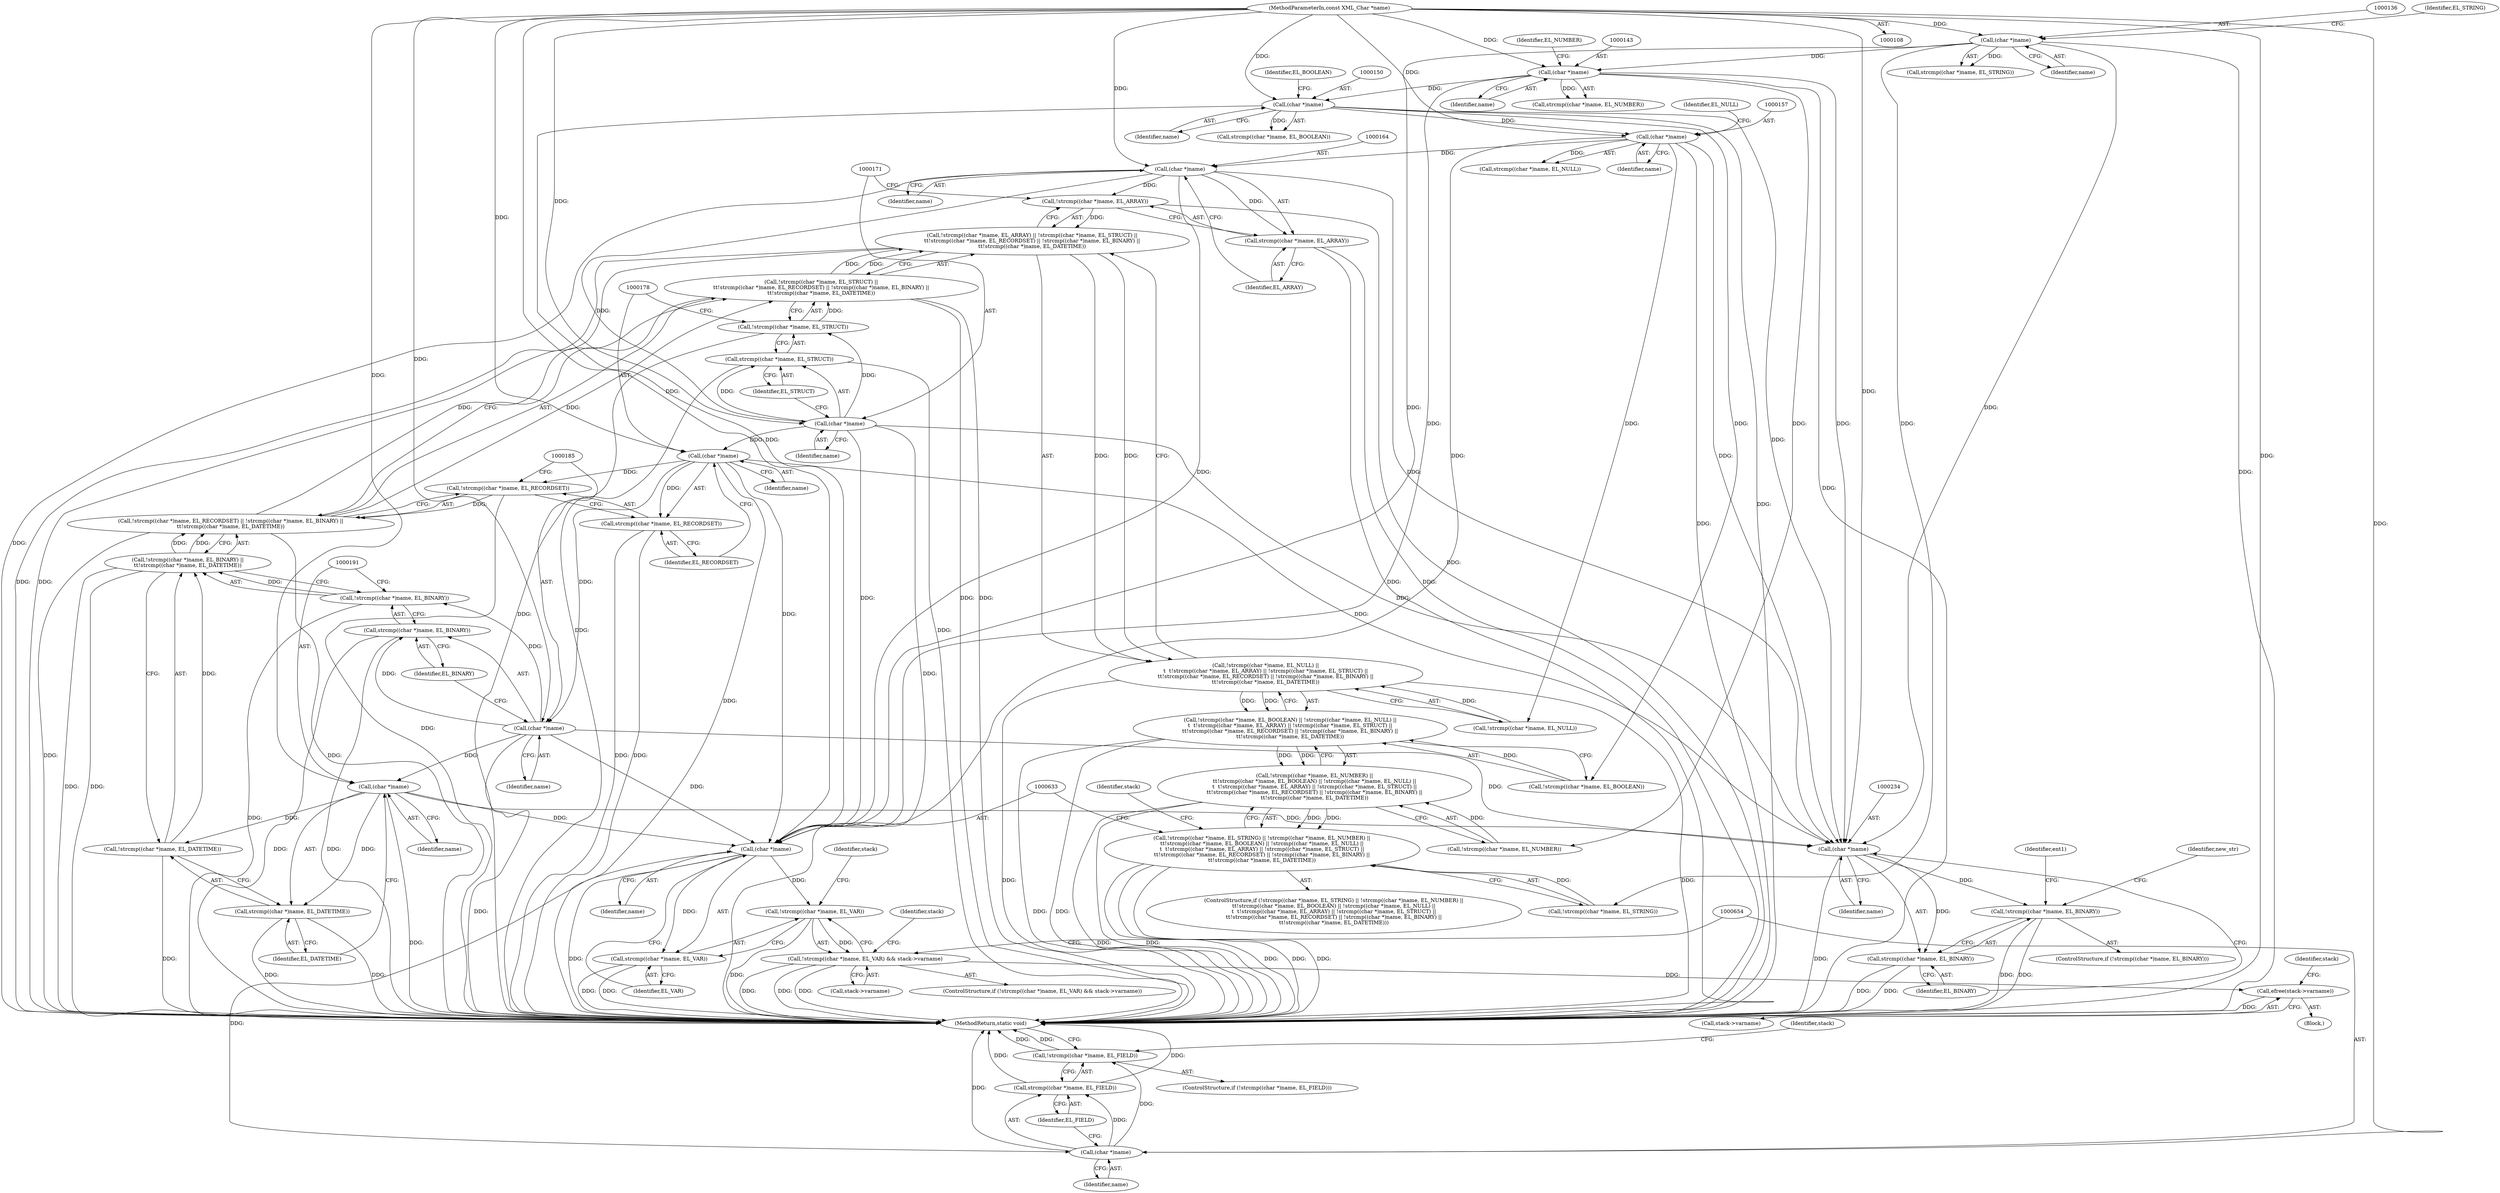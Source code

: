 digraph "0_php-src_8d2539fa0faf3f63e1d1e7635347c5b9e777d47b@pointer" {
"1000163" [label="(Call,(char *)name)"];
"1000156" [label="(Call,(char *)name)"];
"1000149" [label="(Call,(char *)name)"];
"1000142" [label="(Call,(char *)name)"];
"1000135" [label="(Call,(char *)name)"];
"1000110" [label="(MethodParameterIn,const XML_Char *name)"];
"1000161" [label="(Call,!strcmp((char *)name, EL_ARRAY))"];
"1000160" [label="(Call,!strcmp((char *)name, EL_ARRAY) || !strcmp((char *)name, EL_STRUCT) ||\n\t\t!strcmp((char *)name, EL_RECORDSET) || !strcmp((char *)name, EL_BINARY) ||\n\t\t!strcmp((char *)name, EL_DATETIME))"];
"1000153" [label="(Call,!strcmp((char *)name, EL_NULL) ||\n\t  \t!strcmp((char *)name, EL_ARRAY) || !strcmp((char *)name, EL_STRUCT) ||\n\t\t!strcmp((char *)name, EL_RECORDSET) || !strcmp((char *)name, EL_BINARY) ||\n\t\t!strcmp((char *)name, EL_DATETIME))"];
"1000146" [label="(Call,!strcmp((char *)name, EL_BOOLEAN) || !strcmp((char *)name, EL_NULL) ||\n\t  \t!strcmp((char *)name, EL_ARRAY) || !strcmp((char *)name, EL_STRUCT) ||\n\t\t!strcmp((char *)name, EL_RECORDSET) || !strcmp((char *)name, EL_BINARY) ||\n\t\t!strcmp((char *)name, EL_DATETIME))"];
"1000139" [label="(Call,!strcmp((char *)name, EL_NUMBER) ||\n\t\t!strcmp((char *)name, EL_BOOLEAN) || !strcmp((char *)name, EL_NULL) ||\n\t  \t!strcmp((char *)name, EL_ARRAY) || !strcmp((char *)name, EL_STRUCT) ||\n\t\t!strcmp((char *)name, EL_RECORDSET) || !strcmp((char *)name, EL_BINARY) ||\n\t\t!strcmp((char *)name, EL_DATETIME))"];
"1000132" [label="(Call,!strcmp((char *)name, EL_STRING) || !strcmp((char *)name, EL_NUMBER) ||\n\t\t!strcmp((char *)name, EL_BOOLEAN) || !strcmp((char *)name, EL_NULL) ||\n\t  \t!strcmp((char *)name, EL_ARRAY) || !strcmp((char *)name, EL_STRUCT) ||\n\t\t!strcmp((char *)name, EL_RECORDSET) || !strcmp((char *)name, EL_BINARY) ||\n\t\t!strcmp((char *)name, EL_DATETIME))"];
"1000162" [label="(Call,strcmp((char *)name, EL_ARRAY))"];
"1000170" [label="(Call,(char *)name)"];
"1000168" [label="(Call,!strcmp((char *)name, EL_STRUCT))"];
"1000167" [label="(Call,!strcmp((char *)name, EL_STRUCT) ||\n\t\t!strcmp((char *)name, EL_RECORDSET) || !strcmp((char *)name, EL_BINARY) ||\n\t\t!strcmp((char *)name, EL_DATETIME))"];
"1000169" [label="(Call,strcmp((char *)name, EL_STRUCT))"];
"1000177" [label="(Call,(char *)name)"];
"1000175" [label="(Call,!strcmp((char *)name, EL_RECORDSET))"];
"1000174" [label="(Call,!strcmp((char *)name, EL_RECORDSET) || !strcmp((char *)name, EL_BINARY) ||\n\t\t!strcmp((char *)name, EL_DATETIME))"];
"1000176" [label="(Call,strcmp((char *)name, EL_RECORDSET))"];
"1000184" [label="(Call,(char *)name)"];
"1000182" [label="(Call,!strcmp((char *)name, EL_BINARY))"];
"1000181" [label="(Call,!strcmp((char *)name, EL_BINARY) ||\n\t\t!strcmp((char *)name, EL_DATETIME))"];
"1000183" [label="(Call,strcmp((char *)name, EL_BINARY))"];
"1000190" [label="(Call,(char *)name)"];
"1000188" [label="(Call,!strcmp((char *)name, EL_DATETIME))"];
"1000189" [label="(Call,strcmp((char *)name, EL_DATETIME))"];
"1000233" [label="(Call,(char *)name)"];
"1000231" [label="(Call,!strcmp((char *)name, EL_BINARY))"];
"1000232" [label="(Call,strcmp((char *)name, EL_BINARY))"];
"1000632" [label="(Call,(char *)name)"];
"1000630" [label="(Call,!strcmp((char *)name, EL_VAR))"];
"1000629" [label="(Call,!strcmp((char *)name, EL_VAR) && stack->varname)"];
"1000640" [label="(Call,efree(stack->varname))"];
"1000631" [label="(Call,strcmp((char *)name, EL_VAR))"];
"1000653" [label="(Call,(char *)name)"];
"1000651" [label="(Call,!strcmp((char *)name, EL_FIELD))"];
"1000652" [label="(Call,strcmp((char *)name, EL_FIELD))"];
"1000641" [label="(Call,stack->varname)"];
"1000175" [label="(Call,!strcmp((char *)name, EL_RECORDSET))"];
"1000180" [label="(Identifier,EL_RECORDSET)"];
"1000640" [label="(Call,efree(stack->varname))"];
"1000142" [label="(Call,(char *)name)"];
"1000140" [label="(Call,!strcmp((char *)name, EL_NUMBER))"];
"1000637" [label="(Identifier,stack)"];
"1000153" [label="(Call,!strcmp((char *)name, EL_NULL) ||\n\t  \t!strcmp((char *)name, EL_ARRAY) || !strcmp((char *)name, EL_STRUCT) ||\n\t\t!strcmp((char *)name, EL_RECORDSET) || !strcmp((char *)name, EL_BINARY) ||\n\t\t!strcmp((char *)name, EL_DATETIME))"];
"1000235" [label="(Identifier,name)"];
"1000155" [label="(Call,strcmp((char *)name, EL_NULL))"];
"1000177" [label="(Call,(char *)name)"];
"1000192" [label="(Identifier,name)"];
"1000169" [label="(Call,strcmp((char *)name, EL_STRUCT))"];
"1000646" [label="(Identifier,stack)"];
"1000145" [label="(Identifier,EL_NUMBER)"];
"1000193" [label="(Identifier,EL_DATETIME)"];
"1000189" [label="(Call,strcmp((char *)name, EL_DATETIME))"];
"1000236" [label="(Identifier,EL_BINARY)"];
"1000166" [label="(Identifier,EL_ARRAY)"];
"1000181" [label="(Call,!strcmp((char *)name, EL_BINARY) ||\n\t\t!strcmp((char *)name, EL_DATETIME))"];
"1000182" [label="(Call,!strcmp((char *)name, EL_BINARY))"];
"1000141" [label="(Call,strcmp((char *)name, EL_NUMBER))"];
"1000162" [label="(Call,strcmp((char *)name, EL_ARRAY))"];
"1000183" [label="(Call,strcmp((char *)name, EL_BINARY))"];
"1000156" [label="(Call,(char *)name)"];
"1000163" [label="(Call,(char *)name)"];
"1000135" [label="(Call,(char *)name)"];
"1000176" [label="(Call,strcmp((char *)name, EL_RECORDSET))"];
"1000650" [label="(ControlStructure,if (!strcmp((char *)name, EL_FIELD)))"];
"1000233" [label="(Call,(char *)name)"];
"1000147" [label="(Call,!strcmp((char *)name, EL_BOOLEAN))"];
"1000232" [label="(Call,strcmp((char *)name, EL_BINARY))"];
"1000240" [label="(Identifier,new_str)"];
"1000652" [label="(Call,strcmp((char *)name, EL_FIELD))"];
"1000134" [label="(Call,strcmp((char *)name, EL_STRING))"];
"1000152" [label="(Identifier,EL_BOOLEAN)"];
"1000639" [label="(Block,)"];
"1000132" [label="(Call,!strcmp((char *)name, EL_STRING) || !strcmp((char *)name, EL_NUMBER) ||\n\t\t!strcmp((char *)name, EL_BOOLEAN) || !strcmp((char *)name, EL_NULL) ||\n\t  \t!strcmp((char *)name, EL_ARRAY) || !strcmp((char *)name, EL_STRUCT) ||\n\t\t!strcmp((char *)name, EL_RECORDSET) || !strcmp((char *)name, EL_BINARY) ||\n\t\t!strcmp((char *)name, EL_DATETIME))"];
"1000158" [label="(Identifier,name)"];
"1000137" [label="(Identifier,name)"];
"1000188" [label="(Call,!strcmp((char *)name, EL_DATETIME))"];
"1000631" [label="(Call,strcmp((char *)name, EL_VAR))"];
"1000635" [label="(Identifier,EL_VAR)"];
"1000154" [label="(Call,!strcmp((char *)name, EL_NULL))"];
"1000656" [label="(Identifier,EL_FIELD)"];
"1000138" [label="(Identifier,EL_STRING)"];
"1000110" [label="(MethodParameterIn,const XML_Char *name)"];
"1000634" [label="(Identifier,name)"];
"1000173" [label="(Identifier,EL_STRUCT)"];
"1000660" [label="(Identifier,stack)"];
"1000170" [label="(Call,(char *)name)"];
"1000630" [label="(Call,!strcmp((char *)name, EL_VAR))"];
"1000151" [label="(Identifier,name)"];
"1000671" [label="(MethodReturn,static void)"];
"1000165" [label="(Identifier,name)"];
"1000149" [label="(Call,(char *)name)"];
"1000187" [label="(Identifier,EL_BINARY)"];
"1000642" [label="(Identifier,stack)"];
"1000196" [label="(Identifier,stack)"];
"1000231" [label="(Call,!strcmp((char *)name, EL_BINARY))"];
"1000167" [label="(Call,!strcmp((char *)name, EL_STRUCT) ||\n\t\t!strcmp((char *)name, EL_RECORDSET) || !strcmp((char *)name, EL_BINARY) ||\n\t\t!strcmp((char *)name, EL_DATETIME))"];
"1000653" [label="(Call,(char *)name)"];
"1000148" [label="(Call,strcmp((char *)name, EL_BOOLEAN))"];
"1000146" [label="(Call,!strcmp((char *)name, EL_BOOLEAN) || !strcmp((char *)name, EL_NULL) ||\n\t  \t!strcmp((char *)name, EL_ARRAY) || !strcmp((char *)name, EL_STRUCT) ||\n\t\t!strcmp((char *)name, EL_RECORDSET) || !strcmp((char *)name, EL_BINARY) ||\n\t\t!strcmp((char *)name, EL_DATETIME))"];
"1000190" [label="(Call,(char *)name)"];
"1000144" [label="(Identifier,name)"];
"1000168" [label="(Call,!strcmp((char *)name, EL_STRUCT))"];
"1000186" [label="(Identifier,name)"];
"1000161" [label="(Call,!strcmp((char *)name, EL_ARRAY))"];
"1000636" [label="(Call,stack->varname)"];
"1000160" [label="(Call,!strcmp((char *)name, EL_ARRAY) || !strcmp((char *)name, EL_STRUCT) ||\n\t\t!strcmp((char *)name, EL_RECORDSET) || !strcmp((char *)name, EL_BINARY) ||\n\t\t!strcmp((char *)name, EL_DATETIME))"];
"1000174" [label="(Call,!strcmp((char *)name, EL_RECORDSET) || !strcmp((char *)name, EL_BINARY) ||\n\t\t!strcmp((char *)name, EL_DATETIME))"];
"1000628" [label="(ControlStructure,if (!strcmp((char *)name, EL_VAR) && stack->varname))"];
"1000632" [label="(Call,(char *)name)"];
"1000655" [label="(Identifier,name)"];
"1000131" [label="(ControlStructure,if (!strcmp((char *)name, EL_STRING) || !strcmp((char *)name, EL_NUMBER) ||\n\t\t!strcmp((char *)name, EL_BOOLEAN) || !strcmp((char *)name, EL_NULL) ||\n\t  \t!strcmp((char *)name, EL_ARRAY) || !strcmp((char *)name, EL_STRUCT) ||\n\t\t!strcmp((char *)name, EL_RECORDSET) || !strcmp((char *)name, EL_BINARY) ||\n\t\t!strcmp((char *)name, EL_DATETIME)))"];
"1000133" [label="(Call,!strcmp((char *)name, EL_STRING))"];
"1000230" [label="(ControlStructure,if (!strcmp((char *)name, EL_BINARY)))"];
"1000651" [label="(Call,!strcmp((char *)name, EL_FIELD))"];
"1000629" [label="(Call,!strcmp((char *)name, EL_VAR) && stack->varname)"];
"1000184" [label="(Call,(char *)name)"];
"1000139" [label="(Call,!strcmp((char *)name, EL_NUMBER) ||\n\t\t!strcmp((char *)name, EL_BOOLEAN) || !strcmp((char *)name, EL_NULL) ||\n\t  \t!strcmp((char *)name, EL_ARRAY) || !strcmp((char *)name, EL_STRUCT) ||\n\t\t!strcmp((char *)name, EL_RECORDSET) || !strcmp((char *)name, EL_BINARY) ||\n\t\t!strcmp((char *)name, EL_DATETIME))"];
"1000288" [label="(Identifier,ent1)"];
"1000159" [label="(Identifier,EL_NULL)"];
"1000179" [label="(Identifier,name)"];
"1000172" [label="(Identifier,name)"];
"1000163" -> "1000162"  [label="AST: "];
"1000163" -> "1000165"  [label="CFG: "];
"1000164" -> "1000163"  [label="AST: "];
"1000165" -> "1000163"  [label="AST: "];
"1000166" -> "1000163"  [label="CFG: "];
"1000163" -> "1000671"  [label="DDG: "];
"1000163" -> "1000161"  [label="DDG: "];
"1000163" -> "1000162"  [label="DDG: "];
"1000156" -> "1000163"  [label="DDG: "];
"1000110" -> "1000163"  [label="DDG: "];
"1000163" -> "1000170"  [label="DDG: "];
"1000163" -> "1000233"  [label="DDG: "];
"1000163" -> "1000632"  [label="DDG: "];
"1000156" -> "1000155"  [label="AST: "];
"1000156" -> "1000158"  [label="CFG: "];
"1000157" -> "1000156"  [label="AST: "];
"1000158" -> "1000156"  [label="AST: "];
"1000159" -> "1000156"  [label="CFG: "];
"1000156" -> "1000671"  [label="DDG: "];
"1000156" -> "1000154"  [label="DDG: "];
"1000156" -> "1000155"  [label="DDG: "];
"1000149" -> "1000156"  [label="DDG: "];
"1000110" -> "1000156"  [label="DDG: "];
"1000156" -> "1000233"  [label="DDG: "];
"1000156" -> "1000632"  [label="DDG: "];
"1000149" -> "1000148"  [label="AST: "];
"1000149" -> "1000151"  [label="CFG: "];
"1000150" -> "1000149"  [label="AST: "];
"1000151" -> "1000149"  [label="AST: "];
"1000152" -> "1000149"  [label="CFG: "];
"1000149" -> "1000671"  [label="DDG: "];
"1000149" -> "1000147"  [label="DDG: "];
"1000149" -> "1000148"  [label="DDG: "];
"1000142" -> "1000149"  [label="DDG: "];
"1000110" -> "1000149"  [label="DDG: "];
"1000149" -> "1000233"  [label="DDG: "];
"1000149" -> "1000632"  [label="DDG: "];
"1000142" -> "1000141"  [label="AST: "];
"1000142" -> "1000144"  [label="CFG: "];
"1000143" -> "1000142"  [label="AST: "];
"1000144" -> "1000142"  [label="AST: "];
"1000145" -> "1000142"  [label="CFG: "];
"1000142" -> "1000671"  [label="DDG: "];
"1000142" -> "1000140"  [label="DDG: "];
"1000142" -> "1000141"  [label="DDG: "];
"1000135" -> "1000142"  [label="DDG: "];
"1000110" -> "1000142"  [label="DDG: "];
"1000142" -> "1000233"  [label="DDG: "];
"1000142" -> "1000632"  [label="DDG: "];
"1000135" -> "1000134"  [label="AST: "];
"1000135" -> "1000137"  [label="CFG: "];
"1000136" -> "1000135"  [label="AST: "];
"1000137" -> "1000135"  [label="AST: "];
"1000138" -> "1000135"  [label="CFG: "];
"1000135" -> "1000671"  [label="DDG: "];
"1000135" -> "1000133"  [label="DDG: "];
"1000135" -> "1000134"  [label="DDG: "];
"1000110" -> "1000135"  [label="DDG: "];
"1000135" -> "1000233"  [label="DDG: "];
"1000135" -> "1000632"  [label="DDG: "];
"1000110" -> "1000108"  [label="AST: "];
"1000110" -> "1000671"  [label="DDG: "];
"1000110" -> "1000170"  [label="DDG: "];
"1000110" -> "1000177"  [label="DDG: "];
"1000110" -> "1000184"  [label="DDG: "];
"1000110" -> "1000190"  [label="DDG: "];
"1000110" -> "1000233"  [label="DDG: "];
"1000110" -> "1000632"  [label="DDG: "];
"1000110" -> "1000653"  [label="DDG: "];
"1000161" -> "1000160"  [label="AST: "];
"1000161" -> "1000162"  [label="CFG: "];
"1000162" -> "1000161"  [label="AST: "];
"1000171" -> "1000161"  [label="CFG: "];
"1000160" -> "1000161"  [label="CFG: "];
"1000161" -> "1000671"  [label="DDG: "];
"1000161" -> "1000160"  [label="DDG: "];
"1000160" -> "1000153"  [label="AST: "];
"1000160" -> "1000167"  [label="CFG: "];
"1000167" -> "1000160"  [label="AST: "];
"1000153" -> "1000160"  [label="CFG: "];
"1000160" -> "1000671"  [label="DDG: "];
"1000160" -> "1000671"  [label="DDG: "];
"1000160" -> "1000153"  [label="DDG: "];
"1000160" -> "1000153"  [label="DDG: "];
"1000167" -> "1000160"  [label="DDG: "];
"1000167" -> "1000160"  [label="DDG: "];
"1000153" -> "1000146"  [label="AST: "];
"1000153" -> "1000154"  [label="CFG: "];
"1000154" -> "1000153"  [label="AST: "];
"1000146" -> "1000153"  [label="CFG: "];
"1000153" -> "1000671"  [label="DDG: "];
"1000153" -> "1000671"  [label="DDG: "];
"1000153" -> "1000146"  [label="DDG: "];
"1000153" -> "1000146"  [label="DDG: "];
"1000154" -> "1000153"  [label="DDG: "];
"1000146" -> "1000139"  [label="AST: "];
"1000146" -> "1000147"  [label="CFG: "];
"1000147" -> "1000146"  [label="AST: "];
"1000139" -> "1000146"  [label="CFG: "];
"1000146" -> "1000671"  [label="DDG: "];
"1000146" -> "1000671"  [label="DDG: "];
"1000146" -> "1000139"  [label="DDG: "];
"1000146" -> "1000139"  [label="DDG: "];
"1000147" -> "1000146"  [label="DDG: "];
"1000139" -> "1000132"  [label="AST: "];
"1000139" -> "1000140"  [label="CFG: "];
"1000140" -> "1000139"  [label="AST: "];
"1000132" -> "1000139"  [label="CFG: "];
"1000139" -> "1000671"  [label="DDG: "];
"1000139" -> "1000671"  [label="DDG: "];
"1000139" -> "1000132"  [label="DDG: "];
"1000139" -> "1000132"  [label="DDG: "];
"1000140" -> "1000139"  [label="DDG: "];
"1000132" -> "1000131"  [label="AST: "];
"1000132" -> "1000133"  [label="CFG: "];
"1000133" -> "1000132"  [label="AST: "];
"1000196" -> "1000132"  [label="CFG: "];
"1000633" -> "1000132"  [label="CFG: "];
"1000132" -> "1000671"  [label="DDG: "];
"1000132" -> "1000671"  [label="DDG: "];
"1000132" -> "1000671"  [label="DDG: "];
"1000133" -> "1000132"  [label="DDG: "];
"1000162" -> "1000166"  [label="CFG: "];
"1000166" -> "1000162"  [label="AST: "];
"1000162" -> "1000671"  [label="DDG: "];
"1000162" -> "1000671"  [label="DDG: "];
"1000170" -> "1000169"  [label="AST: "];
"1000170" -> "1000172"  [label="CFG: "];
"1000171" -> "1000170"  [label="AST: "];
"1000172" -> "1000170"  [label="AST: "];
"1000173" -> "1000170"  [label="CFG: "];
"1000170" -> "1000671"  [label="DDG: "];
"1000170" -> "1000168"  [label="DDG: "];
"1000170" -> "1000169"  [label="DDG: "];
"1000170" -> "1000177"  [label="DDG: "];
"1000170" -> "1000233"  [label="DDG: "];
"1000170" -> "1000632"  [label="DDG: "];
"1000168" -> "1000167"  [label="AST: "];
"1000168" -> "1000169"  [label="CFG: "];
"1000169" -> "1000168"  [label="AST: "];
"1000178" -> "1000168"  [label="CFG: "];
"1000167" -> "1000168"  [label="CFG: "];
"1000168" -> "1000671"  [label="DDG: "];
"1000168" -> "1000167"  [label="DDG: "];
"1000167" -> "1000174"  [label="CFG: "];
"1000174" -> "1000167"  [label="AST: "];
"1000167" -> "1000671"  [label="DDG: "];
"1000167" -> "1000671"  [label="DDG: "];
"1000174" -> "1000167"  [label="DDG: "];
"1000174" -> "1000167"  [label="DDG: "];
"1000169" -> "1000173"  [label="CFG: "];
"1000173" -> "1000169"  [label="AST: "];
"1000169" -> "1000671"  [label="DDG: "];
"1000169" -> "1000671"  [label="DDG: "];
"1000177" -> "1000176"  [label="AST: "];
"1000177" -> "1000179"  [label="CFG: "];
"1000178" -> "1000177"  [label="AST: "];
"1000179" -> "1000177"  [label="AST: "];
"1000180" -> "1000177"  [label="CFG: "];
"1000177" -> "1000671"  [label="DDG: "];
"1000177" -> "1000175"  [label="DDG: "];
"1000177" -> "1000176"  [label="DDG: "];
"1000177" -> "1000184"  [label="DDG: "];
"1000177" -> "1000233"  [label="DDG: "];
"1000177" -> "1000632"  [label="DDG: "];
"1000175" -> "1000174"  [label="AST: "];
"1000175" -> "1000176"  [label="CFG: "];
"1000176" -> "1000175"  [label="AST: "];
"1000185" -> "1000175"  [label="CFG: "];
"1000174" -> "1000175"  [label="CFG: "];
"1000175" -> "1000671"  [label="DDG: "];
"1000175" -> "1000174"  [label="DDG: "];
"1000174" -> "1000181"  [label="CFG: "];
"1000181" -> "1000174"  [label="AST: "];
"1000174" -> "1000671"  [label="DDG: "];
"1000174" -> "1000671"  [label="DDG: "];
"1000181" -> "1000174"  [label="DDG: "];
"1000181" -> "1000174"  [label="DDG: "];
"1000176" -> "1000180"  [label="CFG: "];
"1000180" -> "1000176"  [label="AST: "];
"1000176" -> "1000671"  [label="DDG: "];
"1000176" -> "1000671"  [label="DDG: "];
"1000184" -> "1000183"  [label="AST: "];
"1000184" -> "1000186"  [label="CFG: "];
"1000185" -> "1000184"  [label="AST: "];
"1000186" -> "1000184"  [label="AST: "];
"1000187" -> "1000184"  [label="CFG: "];
"1000184" -> "1000671"  [label="DDG: "];
"1000184" -> "1000182"  [label="DDG: "];
"1000184" -> "1000183"  [label="DDG: "];
"1000184" -> "1000190"  [label="DDG: "];
"1000184" -> "1000233"  [label="DDG: "];
"1000184" -> "1000632"  [label="DDG: "];
"1000182" -> "1000181"  [label="AST: "];
"1000182" -> "1000183"  [label="CFG: "];
"1000183" -> "1000182"  [label="AST: "];
"1000191" -> "1000182"  [label="CFG: "];
"1000181" -> "1000182"  [label="CFG: "];
"1000182" -> "1000671"  [label="DDG: "];
"1000182" -> "1000181"  [label="DDG: "];
"1000181" -> "1000188"  [label="CFG: "];
"1000188" -> "1000181"  [label="AST: "];
"1000181" -> "1000671"  [label="DDG: "];
"1000181" -> "1000671"  [label="DDG: "];
"1000188" -> "1000181"  [label="DDG: "];
"1000183" -> "1000187"  [label="CFG: "];
"1000187" -> "1000183"  [label="AST: "];
"1000183" -> "1000671"  [label="DDG: "];
"1000183" -> "1000671"  [label="DDG: "];
"1000190" -> "1000189"  [label="AST: "];
"1000190" -> "1000192"  [label="CFG: "];
"1000191" -> "1000190"  [label="AST: "];
"1000192" -> "1000190"  [label="AST: "];
"1000193" -> "1000190"  [label="CFG: "];
"1000190" -> "1000671"  [label="DDG: "];
"1000190" -> "1000188"  [label="DDG: "];
"1000190" -> "1000189"  [label="DDG: "];
"1000190" -> "1000233"  [label="DDG: "];
"1000190" -> "1000632"  [label="DDG: "];
"1000188" -> "1000189"  [label="CFG: "];
"1000189" -> "1000188"  [label="AST: "];
"1000188" -> "1000671"  [label="DDG: "];
"1000189" -> "1000193"  [label="CFG: "];
"1000193" -> "1000189"  [label="AST: "];
"1000189" -> "1000671"  [label="DDG: "];
"1000189" -> "1000671"  [label="DDG: "];
"1000233" -> "1000232"  [label="AST: "];
"1000233" -> "1000235"  [label="CFG: "];
"1000234" -> "1000233"  [label="AST: "];
"1000235" -> "1000233"  [label="AST: "];
"1000236" -> "1000233"  [label="CFG: "];
"1000233" -> "1000671"  [label="DDG: "];
"1000233" -> "1000231"  [label="DDG: "];
"1000233" -> "1000232"  [label="DDG: "];
"1000231" -> "1000230"  [label="AST: "];
"1000231" -> "1000232"  [label="CFG: "];
"1000232" -> "1000231"  [label="AST: "];
"1000240" -> "1000231"  [label="CFG: "];
"1000288" -> "1000231"  [label="CFG: "];
"1000231" -> "1000671"  [label="DDG: "];
"1000231" -> "1000671"  [label="DDG: "];
"1000232" -> "1000236"  [label="CFG: "];
"1000236" -> "1000232"  [label="AST: "];
"1000232" -> "1000671"  [label="DDG: "];
"1000232" -> "1000671"  [label="DDG: "];
"1000632" -> "1000631"  [label="AST: "];
"1000632" -> "1000634"  [label="CFG: "];
"1000633" -> "1000632"  [label="AST: "];
"1000634" -> "1000632"  [label="AST: "];
"1000635" -> "1000632"  [label="CFG: "];
"1000632" -> "1000671"  [label="DDG: "];
"1000632" -> "1000630"  [label="DDG: "];
"1000632" -> "1000631"  [label="DDG: "];
"1000632" -> "1000653"  [label="DDG: "];
"1000630" -> "1000629"  [label="AST: "];
"1000630" -> "1000631"  [label="CFG: "];
"1000631" -> "1000630"  [label="AST: "];
"1000637" -> "1000630"  [label="CFG: "];
"1000629" -> "1000630"  [label="CFG: "];
"1000630" -> "1000671"  [label="DDG: "];
"1000630" -> "1000629"  [label="DDG: "];
"1000629" -> "1000628"  [label="AST: "];
"1000629" -> "1000636"  [label="CFG: "];
"1000636" -> "1000629"  [label="AST: "];
"1000642" -> "1000629"  [label="CFG: "];
"1000654" -> "1000629"  [label="CFG: "];
"1000629" -> "1000671"  [label="DDG: "];
"1000629" -> "1000671"  [label="DDG: "];
"1000629" -> "1000671"  [label="DDG: "];
"1000629" -> "1000640"  [label="DDG: "];
"1000640" -> "1000639"  [label="AST: "];
"1000640" -> "1000641"  [label="CFG: "];
"1000641" -> "1000640"  [label="AST: "];
"1000646" -> "1000640"  [label="CFG: "];
"1000640" -> "1000671"  [label="DDG: "];
"1000631" -> "1000635"  [label="CFG: "];
"1000635" -> "1000631"  [label="AST: "];
"1000631" -> "1000671"  [label="DDG: "];
"1000631" -> "1000671"  [label="DDG: "];
"1000653" -> "1000652"  [label="AST: "];
"1000653" -> "1000655"  [label="CFG: "];
"1000654" -> "1000653"  [label="AST: "];
"1000655" -> "1000653"  [label="AST: "];
"1000656" -> "1000653"  [label="CFG: "];
"1000653" -> "1000671"  [label="DDG: "];
"1000653" -> "1000651"  [label="DDG: "];
"1000653" -> "1000652"  [label="DDG: "];
"1000651" -> "1000650"  [label="AST: "];
"1000651" -> "1000652"  [label="CFG: "];
"1000652" -> "1000651"  [label="AST: "];
"1000660" -> "1000651"  [label="CFG: "];
"1000671" -> "1000651"  [label="CFG: "];
"1000651" -> "1000671"  [label="DDG: "];
"1000651" -> "1000671"  [label="DDG: "];
"1000652" -> "1000656"  [label="CFG: "];
"1000656" -> "1000652"  [label="AST: "];
"1000652" -> "1000671"  [label="DDG: "];
"1000652" -> "1000671"  [label="DDG: "];
}
